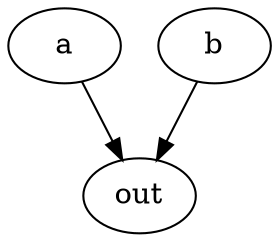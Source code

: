 strict digraph "" {
	a	[complexity=3,
		importance=0.749999843194,
		rank=0.249999947731];
	out	[complexity=0,
		importance=0.499999686387,
		rank=0.0];
	a -> out;
	b	[complexity=3,
		importance=0.749999843194,
		rank=0.249999947731];
	b -> out;
}
